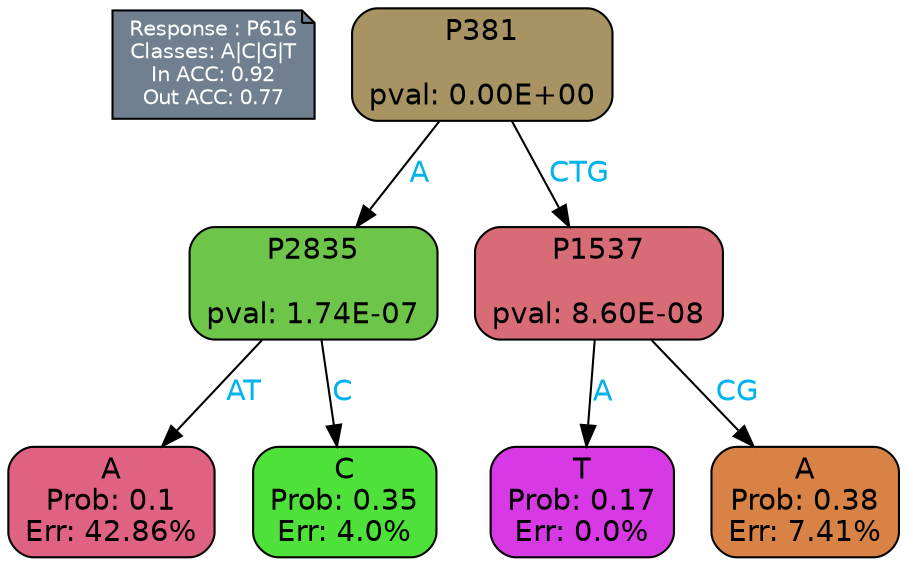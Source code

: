 digraph Tree {
node [shape=box, style="filled, rounded", color="black", fontname=helvetica] ;
graph [ranksep=equally, splines=polylines, bgcolor=transparent, dpi=600] ;
edge [fontname=helvetica] ;
LEGEND [label="Response : P616
Classes: A|C|G|T
In ACC: 0.92
Out ACC: 0.77
",shape=note,align=left,style=filled,fillcolor="slategray",fontcolor="white",fontsize=10];1 [label="P381

pval: 0.00E+00", fillcolor="#a79462"] ;
2 [label="P2835

pval: 1.74E-07", fillcolor="#6dc549"] ;
3 [label="A
Prob: 0.1
Err: 42.86%", fillcolor="#df6282"] ;
4 [label="C
Prob: 0.35
Err: 4.0%", fillcolor="#4de139"] ;
5 [label="P1537

pval: 8.60E-08", fillcolor="#d76c76"] ;
6 [label="T
Prob: 0.17
Err: 0.0%", fillcolor="#d739e5"] ;
7 [label="A
Prob: 0.38
Err: 7.41%", fillcolor="#d88345"] ;
1 -> 2 [label="A",fontcolor=deepskyblue2] ;
1 -> 5 [label="CTG",fontcolor=deepskyblue2] ;
2 -> 3 [label="AT",fontcolor=deepskyblue2] ;
2 -> 4 [label="C",fontcolor=deepskyblue2] ;
5 -> 6 [label="A",fontcolor=deepskyblue2] ;
5 -> 7 [label="CG",fontcolor=deepskyblue2] ;
{rank = same; 3;4;6;7;}{rank = same; LEGEND;1;}}